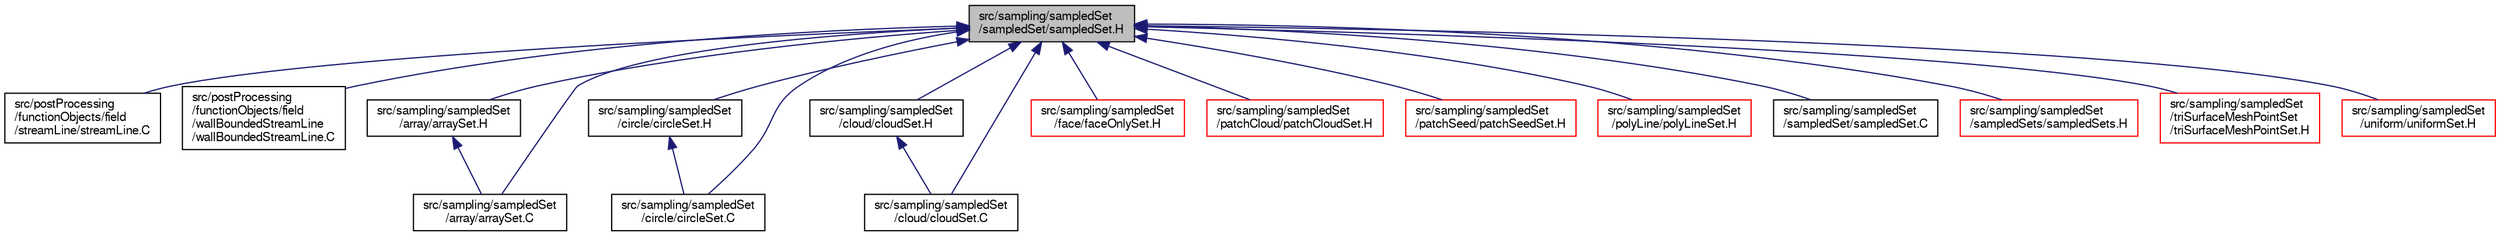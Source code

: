 digraph "src/sampling/sampledSet/sampledSet/sampledSet.H"
{
  bgcolor="transparent";
  edge [fontname="FreeSans",fontsize="10",labelfontname="FreeSans",labelfontsize="10"];
  node [fontname="FreeSans",fontsize="10",shape=record];
  Node113 [label="src/sampling/sampledSet\l/sampledSet/sampledSet.H",height=0.2,width=0.4,color="black", fillcolor="grey75", style="filled", fontcolor="black"];
  Node113 -> Node114 [dir="back",color="midnightblue",fontsize="10",style="solid",fontname="FreeSans"];
  Node114 [label="src/postProcessing\l/functionObjects/field\l/streamLine/streamLine.C",height=0.2,width=0.4,color="black",URL="$a13418.html"];
  Node113 -> Node115 [dir="back",color="midnightblue",fontsize="10",style="solid",fontname="FreeSans"];
  Node115 [label="src/postProcessing\l/functionObjects/field\l/wallBoundedStreamLine\l/wallBoundedStreamLine.C",height=0.2,width=0.4,color="black",URL="$a13469.html"];
  Node113 -> Node116 [dir="back",color="midnightblue",fontsize="10",style="solid",fontname="FreeSans"];
  Node116 [label="src/sampling/sampledSet\l/array/arraySet.H",height=0.2,width=0.4,color="black",URL="$a14603.html"];
  Node116 -> Node117 [dir="back",color="midnightblue",fontsize="10",style="solid",fontname="FreeSans"];
  Node117 [label="src/sampling/sampledSet\l/array/arraySet.C",height=0.2,width=0.4,color="black",URL="$a14600.html"];
  Node113 -> Node117 [dir="back",color="midnightblue",fontsize="10",style="solid",fontname="FreeSans"];
  Node113 -> Node118 [dir="back",color="midnightblue",fontsize="10",style="solid",fontname="FreeSans"];
  Node118 [label="src/sampling/sampledSet\l/circle/circleSet.H",height=0.2,width=0.4,color="black",URL="$a14609.html"];
  Node118 -> Node119 [dir="back",color="midnightblue",fontsize="10",style="solid",fontname="FreeSans"];
  Node119 [label="src/sampling/sampledSet\l/circle/circleSet.C",height=0.2,width=0.4,color="black",URL="$a14606.html"];
  Node113 -> Node119 [dir="back",color="midnightblue",fontsize="10",style="solid",fontname="FreeSans"];
  Node113 -> Node120 [dir="back",color="midnightblue",fontsize="10",style="solid",fontname="FreeSans"];
  Node120 [label="src/sampling/sampledSet\l/cloud/cloudSet.H",height=0.2,width=0.4,color="black",URL="$a14615.html"];
  Node120 -> Node121 [dir="back",color="midnightblue",fontsize="10",style="solid",fontname="FreeSans"];
  Node121 [label="src/sampling/sampledSet\l/cloud/cloudSet.C",height=0.2,width=0.4,color="black",URL="$a14612.html"];
  Node113 -> Node121 [dir="back",color="midnightblue",fontsize="10",style="solid",fontname="FreeSans"];
  Node113 -> Node122 [dir="back",color="midnightblue",fontsize="10",style="solid",fontname="FreeSans"];
  Node122 [label="src/sampling/sampledSet\l/face/faceOnlySet.H",height=0.2,width=0.4,color="red",URL="$a14621.html"];
  Node113 -> Node128 [dir="back",color="midnightblue",fontsize="10",style="solid",fontname="FreeSans"];
  Node128 [label="src/sampling/sampledSet\l/patchCloud/patchCloudSet.H",height=0.2,width=0.4,color="red",URL="$a14639.html"];
  Node113 -> Node130 [dir="back",color="midnightblue",fontsize="10",style="solid",fontname="FreeSans"];
  Node130 [label="src/sampling/sampledSet\l/patchSeed/patchSeedSet.H",height=0.2,width=0.4,color="red",URL="$a14645.html"];
  Node113 -> Node132 [dir="back",color="midnightblue",fontsize="10",style="solid",fontname="FreeSans"];
  Node132 [label="src/sampling/sampledSet\l/polyLine/polyLineSet.H",height=0.2,width=0.4,color="red",URL="$a14651.html"];
  Node113 -> Node134 [dir="back",color="midnightblue",fontsize="10",style="solid",fontname="FreeSans"];
  Node134 [label="src/sampling/sampledSet\l/sampledSet/sampledSet.C",height=0.2,width=0.4,color="black",URL="$a14654.html"];
  Node113 -> Node135 [dir="back",color="midnightblue",fontsize="10",style="solid",fontname="FreeSans"];
  Node135 [label="src/sampling/sampledSet\l/sampledSets/sampledSets.H",height=0.2,width=0.4,color="red",URL="$a14666.html"];
  Node113 -> Node142 [dir="back",color="midnightblue",fontsize="10",style="solid",fontname="FreeSans"];
  Node142 [label="src/sampling/sampledSet\l/triSurfaceMeshPointSet\l/triSurfaceMeshPointSet.H",height=0.2,width=0.4,color="red",URL="$a14684.html"];
  Node113 -> Node144 [dir="back",color="midnightblue",fontsize="10",style="solid",fontname="FreeSans"];
  Node144 [label="src/sampling/sampledSet\l/uniform/uniformSet.H",height=0.2,width=0.4,color="red",URL="$a14690.html"];
}

